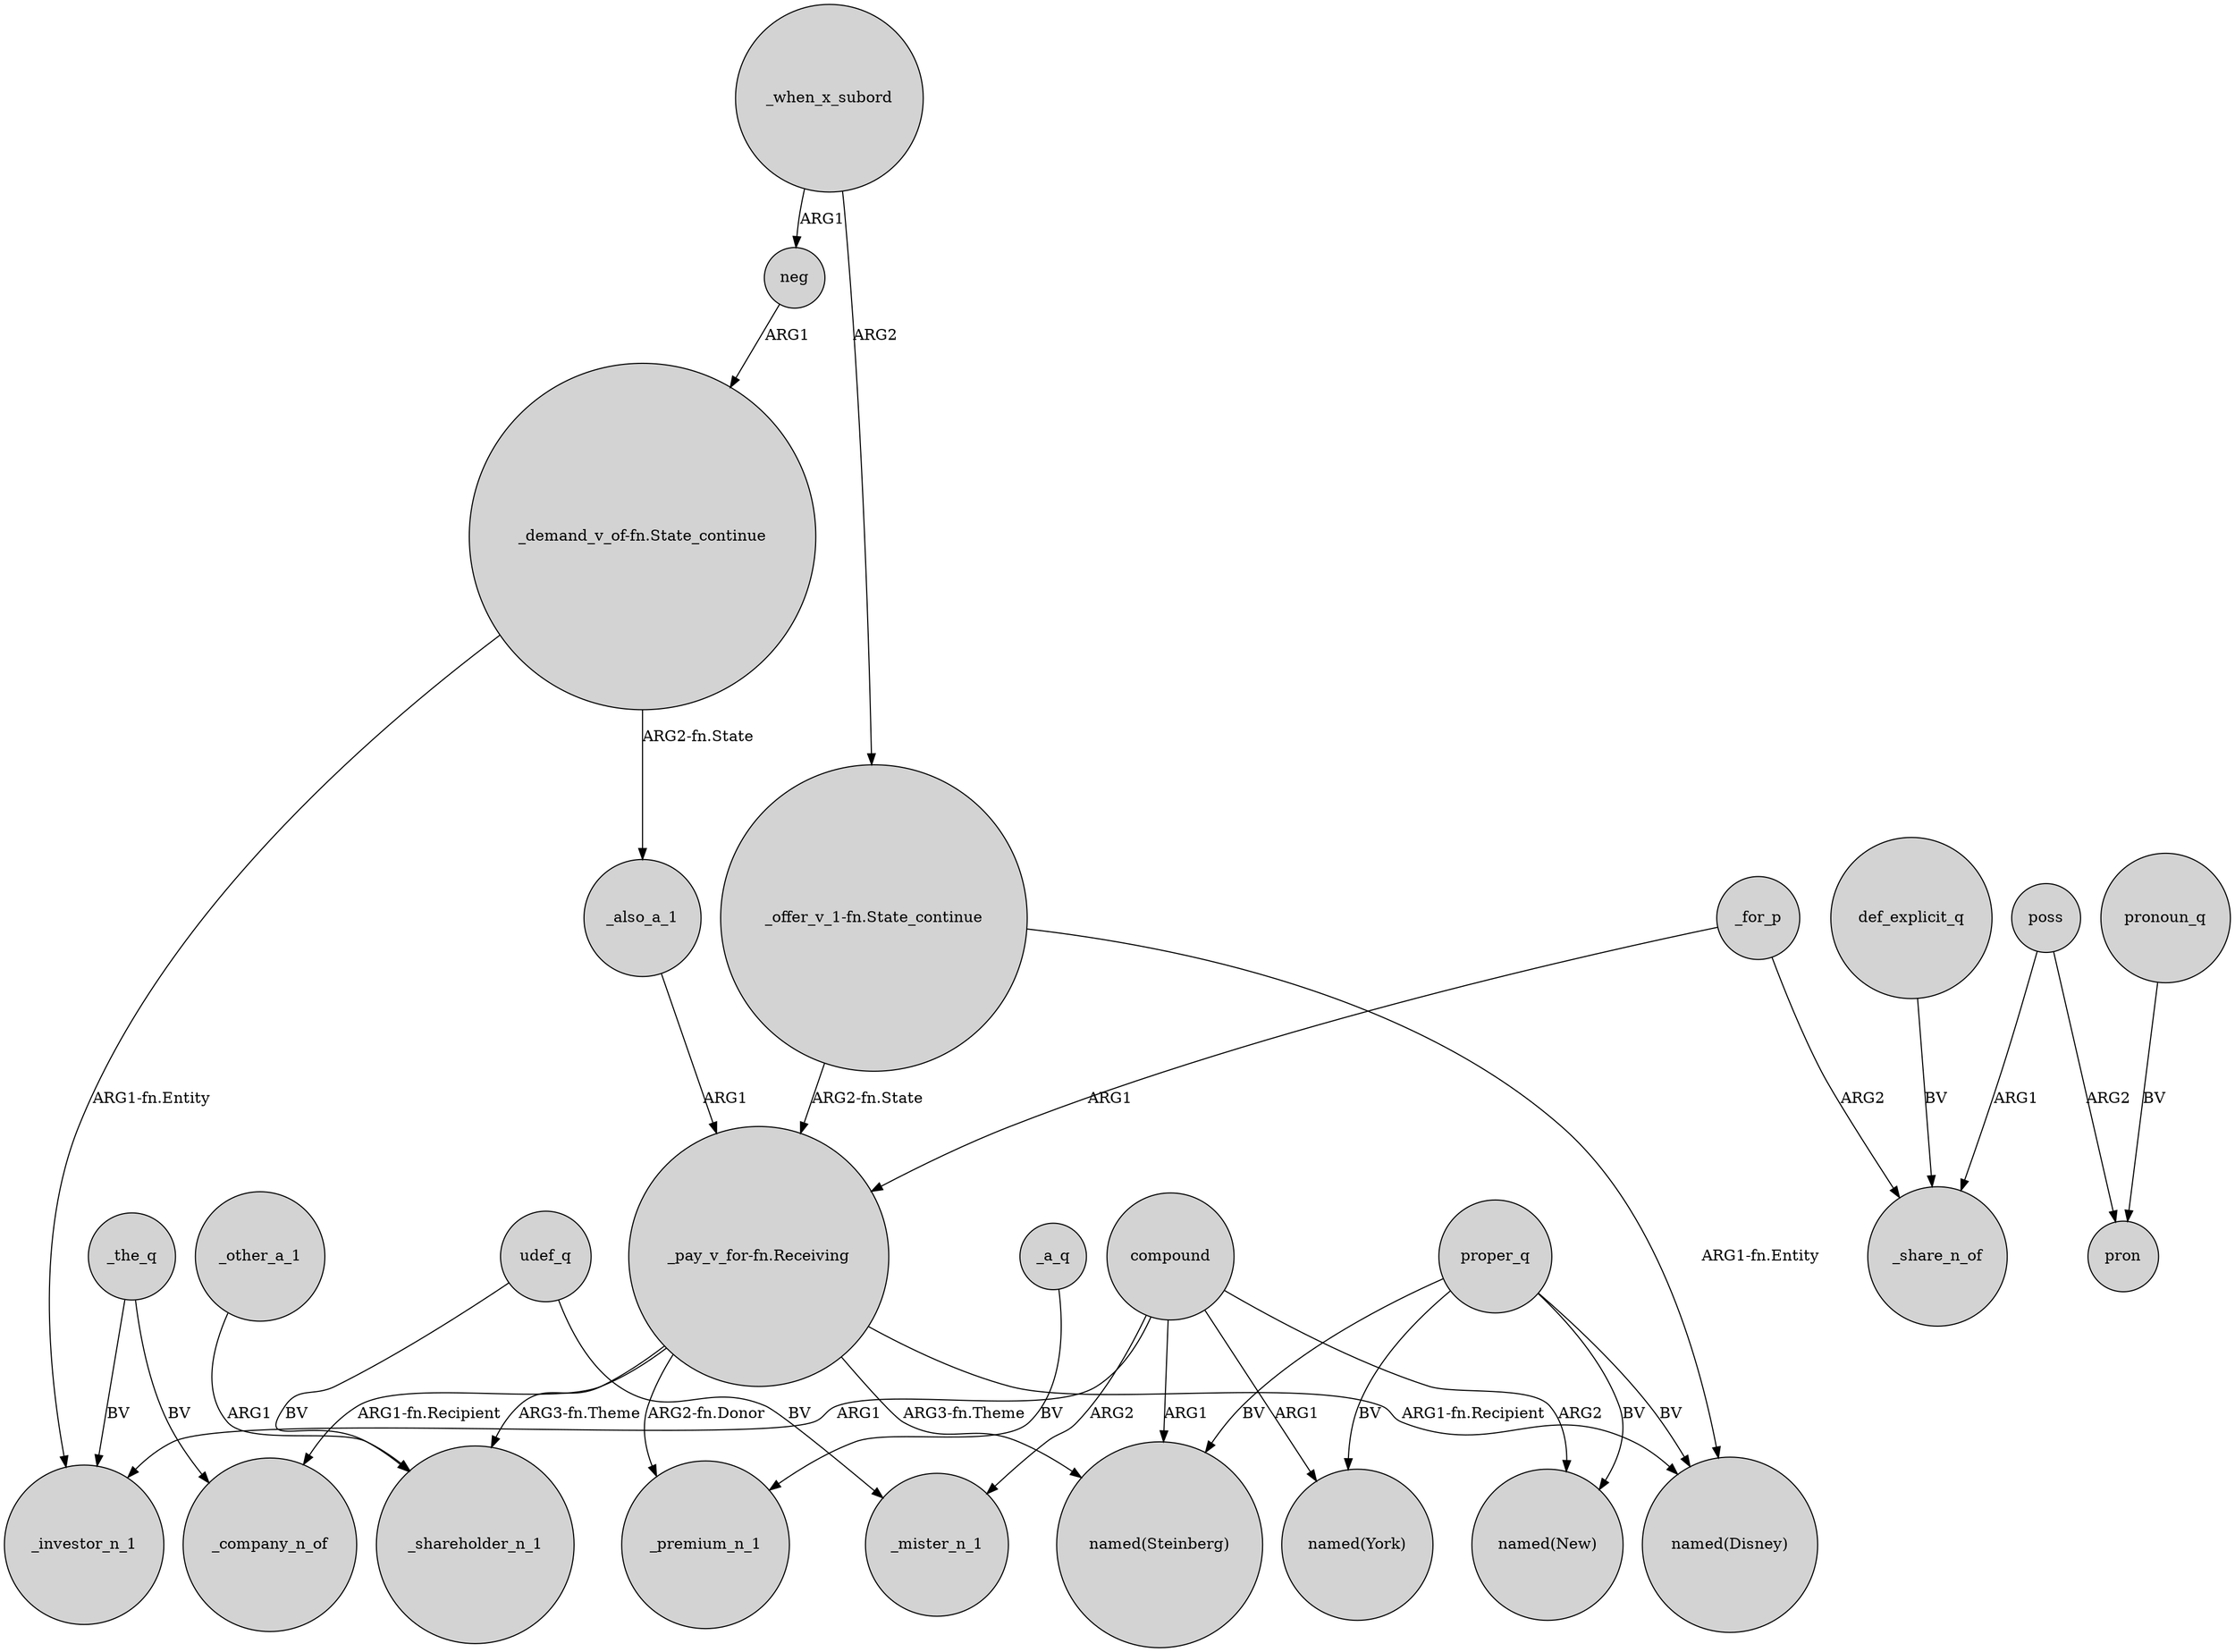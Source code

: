 digraph {
	node [shape=circle style=filled]
	_the_q -> _investor_n_1 [label=BV]
	_a_q -> _premium_n_1 [label=BV]
	compound -> _mister_n_1 [label=ARG2]
	_for_p -> _share_n_of [label=ARG2]
	proper_q -> "named(Disney)" [label=BV]
	"_pay_v_for-fn.Receiving" -> _shareholder_n_1 [label="ARG3-fn.Theme"]
	udef_q -> _shareholder_n_1 [label=BV]
	compound -> "named(New)" [label=ARG2]
	proper_q -> "named(New)" [label=BV]
	neg -> "_demand_v_of-fn.State_continue" [label=ARG1]
	def_explicit_q -> _share_n_of [label=BV]
	"_offer_v_1-fn.State_continue" -> "named(Disney)" [label="ARG1-fn.Entity"]
	udef_q -> _mister_n_1 [label=BV]
	_when_x_subord -> neg [label=ARG1]
	proper_q -> "named(York)" [label=BV]
	"_pay_v_for-fn.Receiving" -> _company_n_of [label="ARG1-fn.Recipient"]
	pronoun_q -> pron [label=BV]
	poss -> pron [label=ARG2]
	_other_a_1 -> _shareholder_n_1 [label=ARG1]
	poss -> _share_n_of [label=ARG1]
	compound -> _investor_n_1 [label=ARG1]
	"_demand_v_of-fn.State_continue" -> _also_a_1 [label="ARG2-fn.State"]
	"_offer_v_1-fn.State_continue" -> "_pay_v_for-fn.Receiving" [label="ARG2-fn.State"]
	proper_q -> "named(Steinberg)" [label=BV]
	_for_p -> "_pay_v_for-fn.Receiving" [label=ARG1]
	compound -> "named(Steinberg)" [label=ARG1]
	_also_a_1 -> "_pay_v_for-fn.Receiving" [label=ARG1]
	"_demand_v_of-fn.State_continue" -> _investor_n_1 [label="ARG1-fn.Entity"]
	"_pay_v_for-fn.Receiving" -> "named(Disney)" [label="ARG1-fn.Recipient"]
	compound -> "named(York)" [label=ARG1]
	"_pay_v_for-fn.Receiving" -> "named(Steinberg)" [label="ARG3-fn.Theme"]
	"_pay_v_for-fn.Receiving" -> _premium_n_1 [label="ARG2-fn.Donor"]
	_the_q -> _company_n_of [label=BV]
	_when_x_subord -> "_offer_v_1-fn.State_continue" [label=ARG2]
}
